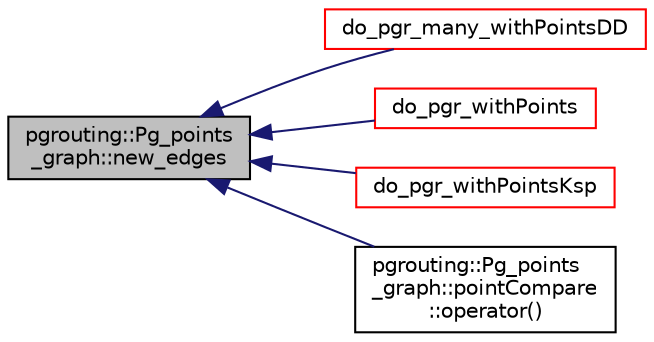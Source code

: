 digraph "pgrouting::Pg_points_graph::new_edges"
{
  edge [fontname="Helvetica",fontsize="10",labelfontname="Helvetica",labelfontsize="10"];
  node [fontname="Helvetica",fontsize="10",shape=record];
  rankdir="LR";
  Node191 [label="pgrouting::Pg_points\l_graph::new_edges",height=0.2,width=0.4,color="black", fillcolor="grey75", style="filled", fontcolor="black"];
  Node191 -> Node192 [dir="back",color="midnightblue",fontsize="10",style="solid",fontname="Helvetica"];
  Node192 [label="do_pgr_many_withPointsDD",height=0.2,width=0.4,color="red", fillcolor="white", style="filled",URL="$withPoints__dd__driver_8h.html#a9072c7cdc9f6a0533c81fce96a11f580"];
  Node191 -> Node195 [dir="back",color="midnightblue",fontsize="10",style="solid",fontname="Helvetica"];
  Node195 [label="do_pgr_withPoints",height=0.2,width=0.4,color="red", fillcolor="white", style="filled",URL="$withPoints__driver_8h.html#a21c2758706c9735f75143b96fe93defd"];
  Node191 -> Node198 [dir="back",color="midnightblue",fontsize="10",style="solid",fontname="Helvetica"];
  Node198 [label="do_pgr_withPointsKsp",height=0.2,width=0.4,color="red", fillcolor="white", style="filled",URL="$withPoints__ksp__driver_8h.html#ad523d2aea4f9d3d885f6b23b835a660a"];
  Node191 -> Node201 [dir="back",color="midnightblue",fontsize="10",style="solid",fontname="Helvetica"];
  Node201 [label="pgrouting::Pg_points\l_graph::pointCompare\l::operator()",height=0.2,width=0.4,color="black", fillcolor="white", style="filled",URL="$structpgrouting_1_1Pg__points__graph_1_1pointCompare.html#a18ff9880dbee6894b73cd08512570123"];
}
